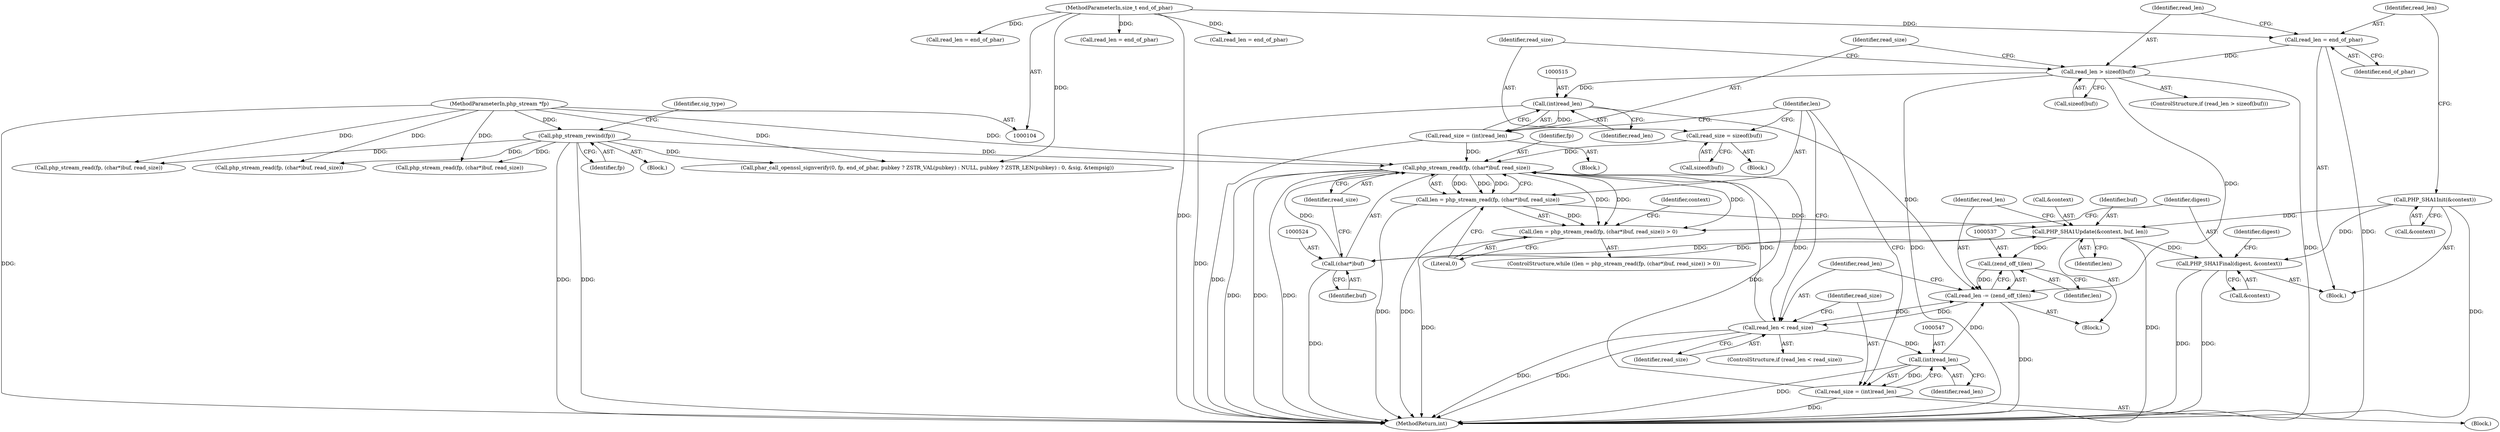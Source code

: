 digraph "0_php-src_0bfb970f43acd1e81d11be1154805f86655f15d5?w=1@API" {
"1000521" [label="(Call,php_stream_read(fp, (char*)buf, read_size))"];
"1000119" [label="(Call,php_stream_rewind(fp))"];
"1000105" [label="(MethodParameterIn,php_stream *fp)"];
"1000523" [label="(Call,(char*)buf)"];
"1000529" [label="(Call,PHP_SHA1Update(&context, buf, len))"];
"1000494" [label="(Call,PHP_SHA1Init(&context))"];
"1000519" [label="(Call,len = php_stream_read(fp, (char*)buf, read_size))"];
"1000521" [label="(Call,php_stream_read(fp, (char*)buf, read_size))"];
"1000512" [label="(Call,read_size = (int)read_len)"];
"1000514" [label="(Call,(int)read_len)"];
"1000501" [label="(Call,read_len > sizeof(buf))"];
"1000497" [label="(Call,read_len = end_of_phar)"];
"1000106" [label="(MethodParameterIn,size_t end_of_phar)"];
"1000506" [label="(Call,read_size = sizeof(buf))"];
"1000540" [label="(Call,read_len < read_size)"];
"1000534" [label="(Call,read_len -= (zend_off_t)len)"];
"1000536" [label="(Call,(zend_off_t)len)"];
"1000546" [label="(Call,(int)read_len)"];
"1000544" [label="(Call,read_size = (int)read_len)"];
"1000518" [label="(Call,(len = php_stream_read(fp, (char*)buf, read_size)) > 0)"];
"1000549" [label="(Call,PHP_SHA1Final(digest, &context))"];
"1000512" [label="(Call,read_size = (int)read_len)"];
"1000497" [label="(Call,read_len = end_of_phar)"];
"1000503" [label="(Call,sizeof(buf))"];
"1000287" [label="(Call,read_len = end_of_phar)"];
"1000526" [label="(Identifier,read_size)"];
"1000500" [label="(ControlStructure,if (read_len > sizeof(buf)))"];
"1000122" [label="(Identifier,sig_type)"];
"1000311" [label="(Call,php_stream_read(fp, (char*)buf, read_size))"];
"1000495" [label="(Call,&context)"];
"1000602" [label="(Call,read_len = end_of_phar)"];
"1000522" [label="(Identifier,fp)"];
"1000555" [label="(Identifier,digest)"];
"1000540" [label="(Call,read_len < read_size)"];
"1000530" [label="(Call,&context)"];
"1000513" [label="(Identifier,read_size)"];
"1000416" [label="(Call,php_stream_read(fp, (char*)buf, read_size))"];
"1000545" [label="(Identifier,read_size)"];
"1000517" [label="(ControlStructure,while ((len = php_stream_read(fp, (char*)buf, read_size)) > 0))"];
"1000531" [label="(Identifier,context)"];
"1000498" [label="(Identifier,read_len)"];
"1000518" [label="(Call,(len = php_stream_read(fp, (char*)buf, read_size)) > 0)"];
"1000502" [label="(Identifier,read_len)"];
"1000499" [label="(Identifier,end_of_phar)"];
"1000527" [label="(Literal,0)"];
"1000505" [label="(Block,)"];
"1000529" [label="(Call,PHP_SHA1Update(&context, buf, len))"];
"1000535" [label="(Identifier,read_len)"];
"1000120" [label="(Identifier,fp)"];
"1000520" [label="(Identifier,len)"];
"1000626" [label="(Call,php_stream_read(fp, (char*)buf, read_size))"];
"1000546" [label="(Call,(int)read_len)"];
"1000119" [label="(Call,php_stream_rewind(fp))"];
"1000536" [label="(Call,(zend_off_t)len)"];
"1000538" [label="(Identifier,len)"];
"1000494" [label="(Call,PHP_SHA1Init(&context))"];
"1000214" [label="(Call,phar_call_openssl_signverify(0, fp, end_of_phar, pubkey ? ZSTR_VAL(pubkey) : NULL, pubkey ? ZSTR_LEN(pubkey) : 0, &sig, &tempsig))"];
"1000542" [label="(Identifier,read_size)"];
"1000548" [label="(Identifier,read_len)"];
"1000501" [label="(Call,read_len > sizeof(buf))"];
"1000511" [label="(Block,)"];
"1000508" [label="(Call,sizeof(buf))"];
"1000539" [label="(ControlStructure,if (read_len < read_size))"];
"1000544" [label="(Call,read_size = (int)read_len)"];
"1000541" [label="(Identifier,read_len)"];
"1000506" [label="(Call,read_size = sizeof(buf))"];
"1000532" [label="(Identifier,buf)"];
"1000549" [label="(Call,PHP_SHA1Final(digest, &context))"];
"1000514" [label="(Call,(int)read_len)"];
"1000476" [label="(Block,)"];
"1000106" [label="(MethodParameterIn,size_t end_of_phar)"];
"1000551" [label="(Call,&context)"];
"1000528" [label="(Block,)"];
"1000507" [label="(Identifier,read_size)"];
"1000525" [label="(Identifier,buf)"];
"1000533" [label="(Identifier,len)"];
"1000550" [label="(Identifier,digest)"];
"1000114" [label="(Block,)"];
"1000516" [label="(Identifier,read_len)"];
"1000105" [label="(MethodParameterIn,php_stream *fp)"];
"1000543" [label="(Block,)"];
"1000534" [label="(Call,read_len -= (zend_off_t)len)"];
"1000697" [label="(MethodReturn,int)"];
"1000521" [label="(Call,php_stream_read(fp, (char*)buf, read_size))"];
"1000523" [label="(Call,(char*)buf)"];
"1000519" [label="(Call,len = php_stream_read(fp, (char*)buf, read_size))"];
"1000392" [label="(Call,read_len = end_of_phar)"];
"1000521" -> "1000519"  [label="AST: "];
"1000521" -> "1000526"  [label="CFG: "];
"1000522" -> "1000521"  [label="AST: "];
"1000523" -> "1000521"  [label="AST: "];
"1000526" -> "1000521"  [label="AST: "];
"1000519" -> "1000521"  [label="CFG: "];
"1000521" -> "1000697"  [label="DDG: "];
"1000521" -> "1000697"  [label="DDG: "];
"1000521" -> "1000697"  [label="DDG: "];
"1000521" -> "1000518"  [label="DDG: "];
"1000521" -> "1000518"  [label="DDG: "];
"1000521" -> "1000518"  [label="DDG: "];
"1000521" -> "1000519"  [label="DDG: "];
"1000521" -> "1000519"  [label="DDG: "];
"1000521" -> "1000519"  [label="DDG: "];
"1000119" -> "1000521"  [label="DDG: "];
"1000105" -> "1000521"  [label="DDG: "];
"1000523" -> "1000521"  [label="DDG: "];
"1000512" -> "1000521"  [label="DDG: "];
"1000506" -> "1000521"  [label="DDG: "];
"1000540" -> "1000521"  [label="DDG: "];
"1000544" -> "1000521"  [label="DDG: "];
"1000521" -> "1000540"  [label="DDG: "];
"1000119" -> "1000114"  [label="AST: "];
"1000119" -> "1000120"  [label="CFG: "];
"1000120" -> "1000119"  [label="AST: "];
"1000122" -> "1000119"  [label="CFG: "];
"1000119" -> "1000697"  [label="DDG: "];
"1000119" -> "1000697"  [label="DDG: "];
"1000105" -> "1000119"  [label="DDG: "];
"1000119" -> "1000214"  [label="DDG: "];
"1000119" -> "1000311"  [label="DDG: "];
"1000119" -> "1000416"  [label="DDG: "];
"1000119" -> "1000626"  [label="DDG: "];
"1000105" -> "1000104"  [label="AST: "];
"1000105" -> "1000697"  [label="DDG: "];
"1000105" -> "1000214"  [label="DDG: "];
"1000105" -> "1000311"  [label="DDG: "];
"1000105" -> "1000416"  [label="DDG: "];
"1000105" -> "1000626"  [label="DDG: "];
"1000523" -> "1000525"  [label="CFG: "];
"1000524" -> "1000523"  [label="AST: "];
"1000525" -> "1000523"  [label="AST: "];
"1000526" -> "1000523"  [label="CFG: "];
"1000523" -> "1000697"  [label="DDG: "];
"1000529" -> "1000523"  [label="DDG: "];
"1000523" -> "1000529"  [label="DDG: "];
"1000529" -> "1000528"  [label="AST: "];
"1000529" -> "1000533"  [label="CFG: "];
"1000530" -> "1000529"  [label="AST: "];
"1000532" -> "1000529"  [label="AST: "];
"1000533" -> "1000529"  [label="AST: "];
"1000535" -> "1000529"  [label="CFG: "];
"1000529" -> "1000697"  [label="DDG: "];
"1000494" -> "1000529"  [label="DDG: "];
"1000519" -> "1000529"  [label="DDG: "];
"1000529" -> "1000536"  [label="DDG: "];
"1000529" -> "1000549"  [label="DDG: "];
"1000494" -> "1000476"  [label="AST: "];
"1000494" -> "1000495"  [label="CFG: "];
"1000495" -> "1000494"  [label="AST: "];
"1000498" -> "1000494"  [label="CFG: "];
"1000494" -> "1000697"  [label="DDG: "];
"1000494" -> "1000549"  [label="DDG: "];
"1000519" -> "1000518"  [label="AST: "];
"1000520" -> "1000519"  [label="AST: "];
"1000527" -> "1000519"  [label="CFG: "];
"1000519" -> "1000697"  [label="DDG: "];
"1000519" -> "1000697"  [label="DDG: "];
"1000519" -> "1000518"  [label="DDG: "];
"1000512" -> "1000511"  [label="AST: "];
"1000512" -> "1000514"  [label="CFG: "];
"1000513" -> "1000512"  [label="AST: "];
"1000514" -> "1000512"  [label="AST: "];
"1000520" -> "1000512"  [label="CFG: "];
"1000512" -> "1000697"  [label="DDG: "];
"1000514" -> "1000512"  [label="DDG: "];
"1000514" -> "1000516"  [label="CFG: "];
"1000515" -> "1000514"  [label="AST: "];
"1000516" -> "1000514"  [label="AST: "];
"1000514" -> "1000697"  [label="DDG: "];
"1000501" -> "1000514"  [label="DDG: "];
"1000514" -> "1000534"  [label="DDG: "];
"1000501" -> "1000500"  [label="AST: "];
"1000501" -> "1000503"  [label="CFG: "];
"1000502" -> "1000501"  [label="AST: "];
"1000503" -> "1000501"  [label="AST: "];
"1000507" -> "1000501"  [label="CFG: "];
"1000513" -> "1000501"  [label="CFG: "];
"1000501" -> "1000697"  [label="DDG: "];
"1000501" -> "1000697"  [label="DDG: "];
"1000497" -> "1000501"  [label="DDG: "];
"1000501" -> "1000534"  [label="DDG: "];
"1000497" -> "1000476"  [label="AST: "];
"1000497" -> "1000499"  [label="CFG: "];
"1000498" -> "1000497"  [label="AST: "];
"1000499" -> "1000497"  [label="AST: "];
"1000502" -> "1000497"  [label="CFG: "];
"1000497" -> "1000697"  [label="DDG: "];
"1000106" -> "1000497"  [label="DDG: "];
"1000106" -> "1000104"  [label="AST: "];
"1000106" -> "1000697"  [label="DDG: "];
"1000106" -> "1000214"  [label="DDG: "];
"1000106" -> "1000287"  [label="DDG: "];
"1000106" -> "1000392"  [label="DDG: "];
"1000106" -> "1000602"  [label="DDG: "];
"1000506" -> "1000505"  [label="AST: "];
"1000506" -> "1000508"  [label="CFG: "];
"1000507" -> "1000506"  [label="AST: "];
"1000508" -> "1000506"  [label="AST: "];
"1000520" -> "1000506"  [label="CFG: "];
"1000540" -> "1000539"  [label="AST: "];
"1000540" -> "1000542"  [label="CFG: "];
"1000541" -> "1000540"  [label="AST: "];
"1000542" -> "1000540"  [label="AST: "];
"1000520" -> "1000540"  [label="CFG: "];
"1000545" -> "1000540"  [label="CFG: "];
"1000540" -> "1000697"  [label="DDG: "];
"1000540" -> "1000697"  [label="DDG: "];
"1000540" -> "1000534"  [label="DDG: "];
"1000534" -> "1000540"  [label="DDG: "];
"1000540" -> "1000546"  [label="DDG: "];
"1000534" -> "1000528"  [label="AST: "];
"1000534" -> "1000536"  [label="CFG: "];
"1000535" -> "1000534"  [label="AST: "];
"1000536" -> "1000534"  [label="AST: "];
"1000541" -> "1000534"  [label="CFG: "];
"1000534" -> "1000697"  [label="DDG: "];
"1000536" -> "1000534"  [label="DDG: "];
"1000546" -> "1000534"  [label="DDG: "];
"1000536" -> "1000538"  [label="CFG: "];
"1000537" -> "1000536"  [label="AST: "];
"1000538" -> "1000536"  [label="AST: "];
"1000546" -> "1000544"  [label="AST: "];
"1000546" -> "1000548"  [label="CFG: "];
"1000547" -> "1000546"  [label="AST: "];
"1000548" -> "1000546"  [label="AST: "];
"1000544" -> "1000546"  [label="CFG: "];
"1000546" -> "1000697"  [label="DDG: "];
"1000546" -> "1000544"  [label="DDG: "];
"1000544" -> "1000543"  [label="AST: "];
"1000545" -> "1000544"  [label="AST: "];
"1000520" -> "1000544"  [label="CFG: "];
"1000544" -> "1000697"  [label="DDG: "];
"1000518" -> "1000517"  [label="AST: "];
"1000518" -> "1000527"  [label="CFG: "];
"1000527" -> "1000518"  [label="AST: "];
"1000531" -> "1000518"  [label="CFG: "];
"1000550" -> "1000518"  [label="CFG: "];
"1000518" -> "1000697"  [label="DDG: "];
"1000549" -> "1000476"  [label="AST: "];
"1000549" -> "1000551"  [label="CFG: "];
"1000550" -> "1000549"  [label="AST: "];
"1000551" -> "1000549"  [label="AST: "];
"1000555" -> "1000549"  [label="CFG: "];
"1000549" -> "1000697"  [label="DDG: "];
"1000549" -> "1000697"  [label="DDG: "];
}
